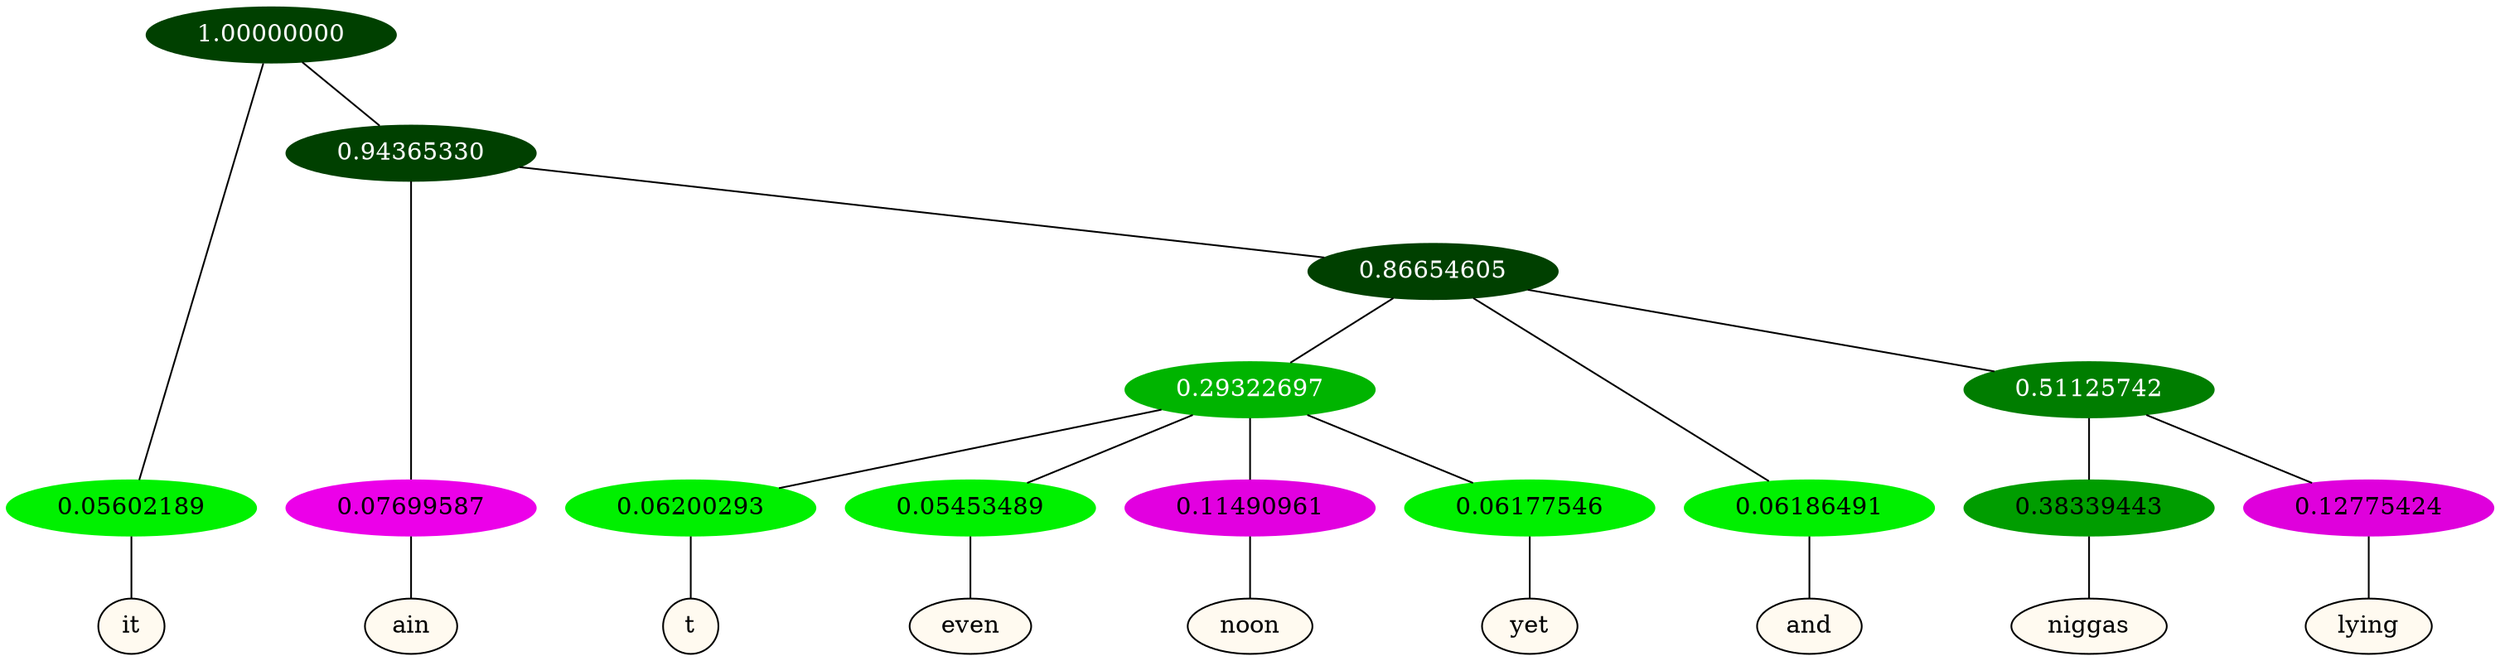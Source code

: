 graph {
	node [format=png height=0.15 nodesep=0.001 ordering=out overlap=prism overlap_scaling=0.01 ranksep=0.001 ratio=0.2 style=filled width=0.15]
	{
		rank=same
		a_w_1 [label=it color=black fillcolor=floralwhite style="filled,solid"]
		a_w_3 [label=ain color=black fillcolor=floralwhite style="filled,solid"]
		a_w_8 [label=t color=black fillcolor=floralwhite style="filled,solid"]
		a_w_9 [label=even color=black fillcolor=floralwhite style="filled,solid"]
		a_w_10 [label=noon color=black fillcolor=floralwhite style="filled,solid"]
		a_w_11 [label=yet color=black fillcolor=floralwhite style="filled,solid"]
		a_w_6 [label=and color=black fillcolor=floralwhite style="filled,solid"]
		a_w_12 [label=niggas color=black fillcolor=floralwhite style="filled,solid"]
		a_w_13 [label=lying color=black fillcolor=floralwhite style="filled,solid"]
	}
	a_n_1 -- a_w_1
	a_n_3 -- a_w_3
	a_n_8 -- a_w_8
	a_n_9 -- a_w_9
	a_n_10 -- a_w_10
	a_n_11 -- a_w_11
	a_n_6 -- a_w_6
	a_n_12 -- a_w_12
	a_n_13 -- a_w_13
	{
		rank=same
		a_n_1 [label=0.05602189 color="0.334 1.000 0.944" fontcolor=black]
		a_n_3 [label=0.07699587 color="0.835 1.000 0.923" fontcolor=black]
		a_n_8 [label=0.06200293 color="0.334 1.000 0.938" fontcolor=black]
		a_n_9 [label=0.05453489 color="0.334 1.000 0.945" fontcolor=black]
		a_n_10 [label=0.11490961 color="0.835 1.000 0.885" fontcolor=black]
		a_n_11 [label=0.06177546 color="0.334 1.000 0.938" fontcolor=black]
		a_n_6 [label=0.06186491 color="0.334 1.000 0.938" fontcolor=black]
		a_n_12 [label=0.38339443 color="0.334 1.000 0.617" fontcolor=black]
		a_n_13 [label=0.12775424 color="0.835 1.000 0.872" fontcolor=black]
	}
	a_n_0 [label=1.00000000 color="0.334 1.000 0.250" fontcolor=grey99]
	a_n_0 -- a_n_1
	a_n_2 [label=0.94365330 color="0.334 1.000 0.250" fontcolor=grey99]
	a_n_0 -- a_n_2
	a_n_2 -- a_n_3
	a_n_4 [label=0.86654605 color="0.334 1.000 0.250" fontcolor=grey99]
	a_n_2 -- a_n_4
	a_n_5 [label=0.29322697 color="0.334 1.000 0.707" fontcolor=grey99]
	a_n_4 -- a_n_5
	a_n_4 -- a_n_6
	a_n_7 [label=0.51125742 color="0.334 1.000 0.489" fontcolor=grey99]
	a_n_4 -- a_n_7
	a_n_5 -- a_n_8
	a_n_5 -- a_n_9
	a_n_5 -- a_n_10
	a_n_5 -- a_n_11
	a_n_7 -- a_n_12
	a_n_7 -- a_n_13
}
